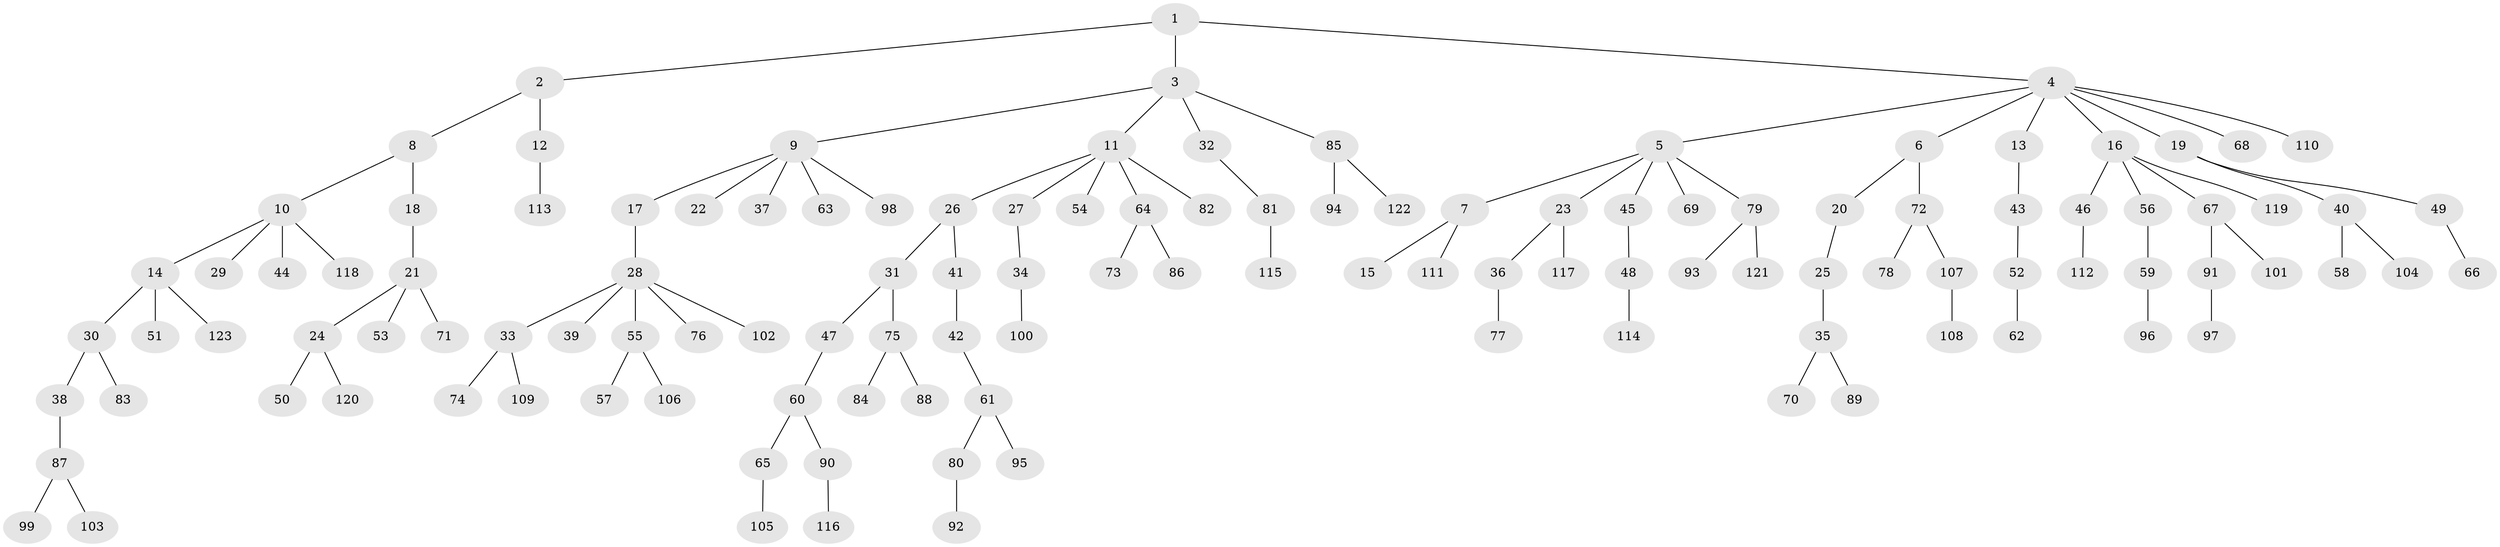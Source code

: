 // coarse degree distribution, {3: 0.1411764705882353, 6: 0.023529411764705882, 9: 0.011764705882352941, 7: 0.011764705882352941, 5: 0.023529411764705882, 4: 0.023529411764705882, 2: 0.24705882352941178, 1: 0.5176470588235295}
// Generated by graph-tools (version 1.1) at 2025/24/03/03/25 07:24:05]
// undirected, 123 vertices, 122 edges
graph export_dot {
graph [start="1"]
  node [color=gray90,style=filled];
  1;
  2;
  3;
  4;
  5;
  6;
  7;
  8;
  9;
  10;
  11;
  12;
  13;
  14;
  15;
  16;
  17;
  18;
  19;
  20;
  21;
  22;
  23;
  24;
  25;
  26;
  27;
  28;
  29;
  30;
  31;
  32;
  33;
  34;
  35;
  36;
  37;
  38;
  39;
  40;
  41;
  42;
  43;
  44;
  45;
  46;
  47;
  48;
  49;
  50;
  51;
  52;
  53;
  54;
  55;
  56;
  57;
  58;
  59;
  60;
  61;
  62;
  63;
  64;
  65;
  66;
  67;
  68;
  69;
  70;
  71;
  72;
  73;
  74;
  75;
  76;
  77;
  78;
  79;
  80;
  81;
  82;
  83;
  84;
  85;
  86;
  87;
  88;
  89;
  90;
  91;
  92;
  93;
  94;
  95;
  96;
  97;
  98;
  99;
  100;
  101;
  102;
  103;
  104;
  105;
  106;
  107;
  108;
  109;
  110;
  111;
  112;
  113;
  114;
  115;
  116;
  117;
  118;
  119;
  120;
  121;
  122;
  123;
  1 -- 2;
  1 -- 3;
  1 -- 4;
  2 -- 8;
  2 -- 12;
  3 -- 9;
  3 -- 11;
  3 -- 32;
  3 -- 85;
  4 -- 5;
  4 -- 6;
  4 -- 13;
  4 -- 16;
  4 -- 19;
  4 -- 68;
  4 -- 110;
  5 -- 7;
  5 -- 23;
  5 -- 45;
  5 -- 69;
  5 -- 79;
  6 -- 20;
  6 -- 72;
  7 -- 15;
  7 -- 111;
  8 -- 10;
  8 -- 18;
  9 -- 17;
  9 -- 22;
  9 -- 37;
  9 -- 63;
  9 -- 98;
  10 -- 14;
  10 -- 29;
  10 -- 44;
  10 -- 118;
  11 -- 26;
  11 -- 27;
  11 -- 54;
  11 -- 64;
  11 -- 82;
  12 -- 113;
  13 -- 43;
  14 -- 30;
  14 -- 51;
  14 -- 123;
  16 -- 46;
  16 -- 56;
  16 -- 67;
  16 -- 119;
  17 -- 28;
  18 -- 21;
  19 -- 40;
  19 -- 49;
  20 -- 25;
  21 -- 24;
  21 -- 53;
  21 -- 71;
  23 -- 36;
  23 -- 117;
  24 -- 50;
  24 -- 120;
  25 -- 35;
  26 -- 31;
  26 -- 41;
  27 -- 34;
  28 -- 33;
  28 -- 39;
  28 -- 55;
  28 -- 76;
  28 -- 102;
  30 -- 38;
  30 -- 83;
  31 -- 47;
  31 -- 75;
  32 -- 81;
  33 -- 74;
  33 -- 109;
  34 -- 100;
  35 -- 70;
  35 -- 89;
  36 -- 77;
  38 -- 87;
  40 -- 58;
  40 -- 104;
  41 -- 42;
  42 -- 61;
  43 -- 52;
  45 -- 48;
  46 -- 112;
  47 -- 60;
  48 -- 114;
  49 -- 66;
  52 -- 62;
  55 -- 57;
  55 -- 106;
  56 -- 59;
  59 -- 96;
  60 -- 65;
  60 -- 90;
  61 -- 80;
  61 -- 95;
  64 -- 73;
  64 -- 86;
  65 -- 105;
  67 -- 91;
  67 -- 101;
  72 -- 78;
  72 -- 107;
  75 -- 84;
  75 -- 88;
  79 -- 93;
  79 -- 121;
  80 -- 92;
  81 -- 115;
  85 -- 94;
  85 -- 122;
  87 -- 99;
  87 -- 103;
  90 -- 116;
  91 -- 97;
  107 -- 108;
}
